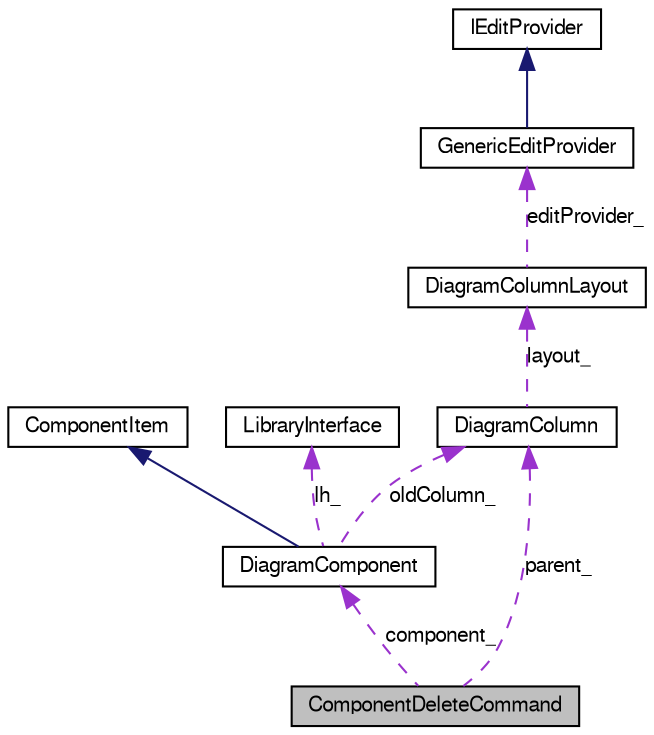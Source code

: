 digraph G
{
  bgcolor="transparent";
  edge [fontname="FreeSans",fontsize=10,labelfontname="FreeSans",labelfontsize=10];
  node [fontname="FreeSans",fontsize=10,shape=record];
  Node1 [label="ComponentDeleteCommand",height=0.2,width=0.4,color="black", fillcolor="grey75", style="filled" fontcolor="black"];
  Node2 -> Node1 [dir=back,color="darkorchid3",fontsize=10,style="dashed",label="parent_",fontname="FreeSans"];
  Node2 [label="DiagramColumn",height=0.2,width=0.4,color="black",URL="$class_diagram_column.html",tooltip="DiagramColumn class."];
  Node3 -> Node2 [dir=back,color="darkorchid3",fontsize=10,style="dashed",label="layout_",fontname="FreeSans"];
  Node3 [label="DiagramColumnLayout",height=0.2,width=0.4,color="black",URL="$class_diagram_column_layout.html",tooltip="DiagramColumnLayout class."];
  Node4 -> Node3 [dir=back,color="darkorchid3",fontsize=10,style="dashed",label="editProvider_",fontname="FreeSans"];
  Node4 [label="GenericEditProvider",height=0.2,width=0.4,color="black",URL="$class_generic_edit_provider.html",tooltip="GenericEditProvider class."];
  Node5 -> Node4 [dir=back,color="midnightblue",fontsize=10,style="solid",fontname="FreeSans"];
  Node5 [label="IEditProvider",height=0.2,width=0.4,color="black",URL="$class_i_edit_provider.html",tooltip="IEditProvider interface."];
  Node6 -> Node1 [dir=back,color="darkorchid3",fontsize=10,style="dashed",label="component_",fontname="FreeSans"];
  Node6 [label="DiagramComponent",height=0.2,width=0.4,color="black",URL="$class_diagram_component.html",tooltip="DiagramComponent represents graphically an IP-XACT component instance."];
  Node7 -> Node6 [dir=back,color="midnightblue",fontsize=10,style="solid",fontname="FreeSans"];
  Node7 [label="ComponentItem",height=0.2,width=0.4,color="black",URL="$class_component_item.html",tooltip="ComponentItem class."];
  Node2 -> Node6 [dir=back,color="darkorchid3",fontsize=10,style="dashed",label="oldColumn_",fontname="FreeSans"];
  Node8 -> Node6 [dir=back,color="darkorchid3",fontsize=10,style="dashed",label="lh_",fontname="FreeSans"];
  Node8 [label="LibraryInterface",height=0.2,width=0.4,color="black",URL="$class_library_interface.html",tooltip="LibraryInterface defines an interface to operate the IP-Xact-library."];
}
